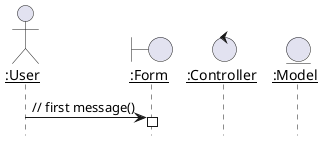 @startuml
hide footbox
autoactivate on
skinparam sequenceParticipant underline
actor ":User" as usr
boundary ":Form" as form
control ":Controller" as ctl
entity ":Model" as db
usr -> form: // first message()
@enduml
